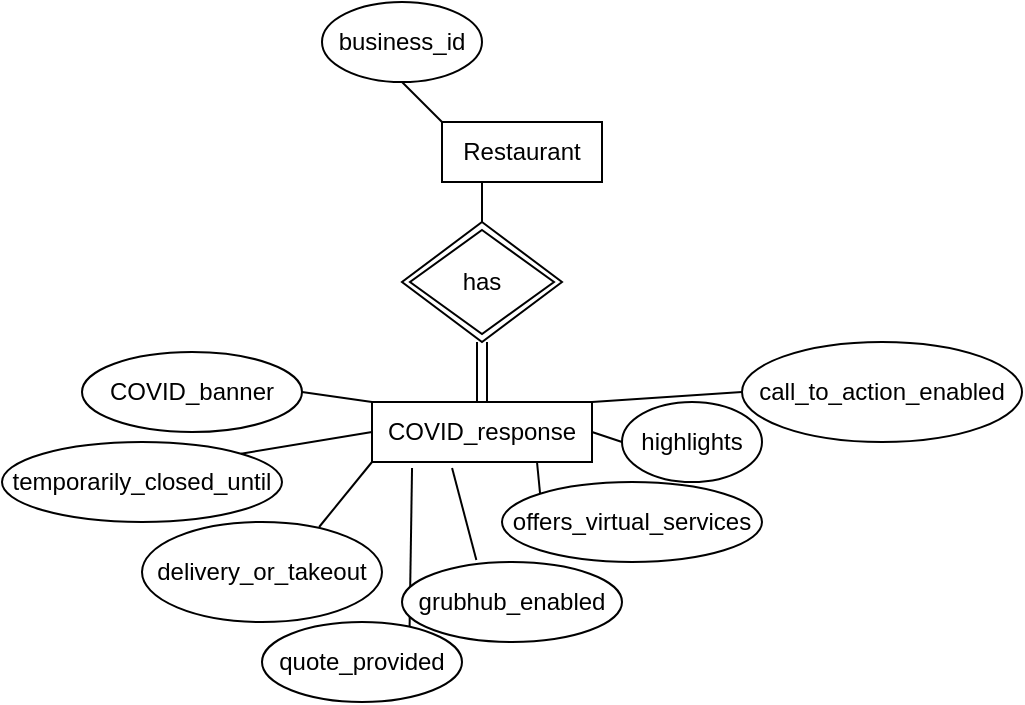 <mxfile version="17.1.2" type="device"><diagram id="XaELZ5NO2SX9R71SRK-N" name="Page-1"><mxGraphModel dx="750" dy="691" grid="1" gridSize="10" guides="1" tooltips="1" connect="1" arrows="1" fold="1" page="1" pageScale="1" pageWidth="850" pageHeight="1100" math="0" shadow="0"><root><mxCell id="0"/><mxCell id="1" parent="0"/><mxCell id="uGbAIgkfDKjaz93OZ35K-1" value="Restaurant" style="rounded=0;whiteSpace=wrap;html=1;" parent="1" vertex="1"><mxGeometry x="320" y="270" width="80" height="30" as="geometry"/></mxCell><mxCell id="uGbAIgkfDKjaz93OZ35K-2" value="business_id" style="ellipse;whiteSpace=wrap;html=1;" parent="1" vertex="1"><mxGeometry x="260" y="210" width="80" height="40" as="geometry"/></mxCell><mxCell id="uGbAIgkfDKjaz93OZ35K-3" value="" style="endArrow=none;html=1;rounded=0;exitX=0;exitY=0;exitDx=0;exitDy=0;entryX=0.5;entryY=1;entryDx=0;entryDy=0;" parent="1" source="uGbAIgkfDKjaz93OZ35K-1" target="uGbAIgkfDKjaz93OZ35K-2" edge="1"><mxGeometry width="50" height="50" relative="1" as="geometry"><mxPoint x="350" y="330" as="sourcePoint"/><mxPoint x="380" y="250" as="targetPoint"/></mxGeometry></mxCell><mxCell id="uGbAIgkfDKjaz93OZ35K-6" value="" style="shape=link;html=1;rounded=0;width=-5;entryX=0.5;entryY=1;entryDx=0;entryDy=0;exitX=0.5;exitY=0;exitDx=0;exitDy=0;" parent="1" source="uGbAIgkfDKjaz93OZ35K-10" target="uGbAIgkfDKjaz93OZ35K-7" edge="1"><mxGeometry width="100" relative="1" as="geometry"><mxPoint x="340" y="460" as="sourcePoint"/><mxPoint x="340" y="390" as="targetPoint"/></mxGeometry></mxCell><mxCell id="uGbAIgkfDKjaz93OZ35K-7" value="has" style="shape=rhombus;double=1;perimeter=rhombusPerimeter;whiteSpace=wrap;html=1;align=center;" parent="1" vertex="1"><mxGeometry x="300" y="320" width="80" height="60" as="geometry"/></mxCell><mxCell id="uGbAIgkfDKjaz93OZ35K-9" value="" style="endArrow=none;html=1;rounded=0;exitX=0.5;exitY=0;exitDx=0;exitDy=0;entryX=0.25;entryY=1;entryDx=0;entryDy=0;" parent="1" source="uGbAIgkfDKjaz93OZ35K-7" target="uGbAIgkfDKjaz93OZ35K-1" edge="1"><mxGeometry width="50" height="50" relative="1" as="geometry"><mxPoint x="350" y="330" as="sourcePoint"/><mxPoint x="400" y="280" as="targetPoint"/></mxGeometry></mxCell><mxCell id="uGbAIgkfDKjaz93OZ35K-10" value="COVID_response" style="rounded=0;whiteSpace=wrap;html=1;" parent="1" vertex="1"><mxGeometry x="285" y="410" width="110" height="30" as="geometry"/></mxCell><mxCell id="uGbAIgkfDKjaz93OZ35K-12" value="delivery_or_takeout" style="ellipse;whiteSpace=wrap;html=1;" parent="1" vertex="1"><mxGeometry x="170" y="470" width="120" height="50" as="geometry"/></mxCell><mxCell id="uGbAIgkfDKjaz93OZ35K-13" value="" style="endArrow=none;html=1;rounded=0;exitX=0;exitY=1;exitDx=0;exitDy=0;entryX=0.738;entryY=0.05;entryDx=0;entryDy=0;entryPerimeter=0;" parent="1" source="uGbAIgkfDKjaz93OZ35K-10" target="uGbAIgkfDKjaz93OZ35K-12" edge="1"><mxGeometry width="50" height="50" relative="1" as="geometry"><mxPoint x="270" y="530" as="sourcePoint"/><mxPoint x="330" y="510" as="targetPoint"/></mxGeometry></mxCell><mxCell id="uGbAIgkfDKjaz93OZ35K-14" value="quote_provided" style="ellipse;whiteSpace=wrap;html=1;" parent="1" vertex="1"><mxGeometry x="230" y="520" width="100" height="40" as="geometry"/></mxCell><mxCell id="uGbAIgkfDKjaz93OZ35K-15" value="" style="endArrow=none;html=1;rounded=0;exitX=0.182;exitY=1.1;exitDx=0;exitDy=0;entryX=0.738;entryY=0.05;entryDx=0;entryDy=0;entryPerimeter=0;exitPerimeter=0;" parent="1" source="uGbAIgkfDKjaz93OZ35K-10" target="uGbAIgkfDKjaz93OZ35K-14" edge="1"><mxGeometry width="50" height="50" relative="1" as="geometry"><mxPoint x="375" y="455" as="sourcePoint"/><mxPoint x="420" y="525" as="targetPoint"/></mxGeometry></mxCell><mxCell id="uGbAIgkfDKjaz93OZ35K-16" value="grubhub_enabled" style="ellipse;whiteSpace=wrap;html=1;" parent="1" vertex="1"><mxGeometry x="300" y="490" width="110" height="40" as="geometry"/></mxCell><mxCell id="uGbAIgkfDKjaz93OZ35K-17" value="" style="endArrow=none;html=1;rounded=0;exitX=0.364;exitY=1.1;exitDx=0;exitDy=0;exitPerimeter=0;entryX=0.338;entryY=-0.025;entryDx=0;entryDy=0;entryPerimeter=0;" parent="1" source="uGbAIgkfDKjaz93OZ35K-10" target="uGbAIgkfDKjaz93OZ35K-16" edge="1"><mxGeometry width="50" height="50" relative="1" as="geometry"><mxPoint x="460" y="460" as="sourcePoint"/><mxPoint x="505" y="530" as="targetPoint"/></mxGeometry></mxCell><mxCell id="uGbAIgkfDKjaz93OZ35K-18" value="temporarily_closed_until" style="ellipse;whiteSpace=wrap;html=1;" parent="1" vertex="1"><mxGeometry x="100" y="430" width="140" height="40" as="geometry"/></mxCell><mxCell id="uGbAIgkfDKjaz93OZ35K-19" value="" style="endArrow=none;html=1;rounded=0;exitX=0;exitY=0.5;exitDx=0;exitDy=0;entryX=1;entryY=0;entryDx=0;entryDy=0;" parent="1" target="uGbAIgkfDKjaz93OZ35K-18" edge="1" source="uGbAIgkfDKjaz93OZ35K-10"><mxGeometry width="50" height="50" relative="1" as="geometry"><mxPoint x="235" y="400" as="sourcePoint"/><mxPoint x="280" y="470" as="targetPoint"/></mxGeometry></mxCell><mxCell id="uGbAIgkfDKjaz93OZ35K-20" value="offers_virtual_services" style="ellipse;whiteSpace=wrap;html=1;" parent="1" vertex="1"><mxGeometry x="350" y="450" width="130" height="40" as="geometry"/></mxCell><mxCell id="uGbAIgkfDKjaz93OZ35K-21" value="" style="endArrow=none;html=1;rounded=0;exitX=0.75;exitY=1;exitDx=0;exitDy=0;entryX=0;entryY=0;entryDx=0;entryDy=0;" parent="1" target="uGbAIgkfDKjaz93OZ35K-20" edge="1" source="uGbAIgkfDKjaz93OZ35K-10"><mxGeometry width="50" height="50" relative="1" as="geometry"><mxPoint x="495" y="400" as="sourcePoint"/><mxPoint x="540" y="470" as="targetPoint"/></mxGeometry></mxCell><mxCell id="43mGTP1kXfaDbsi-lHQA-1" value="highlights" style="ellipse;whiteSpace=wrap;html=1;" vertex="1" parent="1"><mxGeometry x="410" y="410" width="70" height="40" as="geometry"/></mxCell><mxCell id="43mGTP1kXfaDbsi-lHQA-2" value="" style="endArrow=none;html=1;rounded=0;exitX=1;exitY=0.5;exitDx=0;exitDy=0;entryX=0;entryY=0.5;entryDx=0;entryDy=0;" edge="1" parent="1" target="43mGTP1kXfaDbsi-lHQA-1" source="uGbAIgkfDKjaz93OZ35K-10"><mxGeometry width="50" height="50" relative="1" as="geometry"><mxPoint x="417.5" y="400" as="sourcePoint"/><mxPoint x="590" y="430" as="targetPoint"/></mxGeometry></mxCell><mxCell id="43mGTP1kXfaDbsi-lHQA-3" value="call_to_action_enabled" style="ellipse;whiteSpace=wrap;html=1;" vertex="1" parent="1"><mxGeometry x="470" y="380" width="140" height="50" as="geometry"/></mxCell><mxCell id="43mGTP1kXfaDbsi-lHQA-4" value="" style="endArrow=none;html=1;rounded=0;exitX=1;exitY=0;exitDx=0;exitDy=0;entryX=0;entryY=0.5;entryDx=0;entryDy=0;" edge="1" parent="1" target="43mGTP1kXfaDbsi-lHQA-3" source="uGbAIgkfDKjaz93OZ35K-10"><mxGeometry width="50" height="50" relative="1" as="geometry"><mxPoint x="450" y="395" as="sourcePoint"/><mxPoint x="645" y="400" as="targetPoint"/></mxGeometry></mxCell><mxCell id="43mGTP1kXfaDbsi-lHQA-6" value="COVID_banner" style="ellipse;whiteSpace=wrap;html=1;" vertex="1" parent="1"><mxGeometry x="140" y="385" width="110" height="40" as="geometry"/></mxCell><mxCell id="43mGTP1kXfaDbsi-lHQA-7" value="" style="endArrow=none;html=1;rounded=0;exitX=0;exitY=0;exitDx=0;exitDy=0;entryX=1;entryY=0.5;entryDx=0;entryDy=0;" edge="1" parent="1" target="43mGTP1kXfaDbsi-lHQA-6" source="uGbAIgkfDKjaz93OZ35K-10"><mxGeometry width="50" height="50" relative="1" as="geometry"><mxPoint x="270" y="410" as="sourcePoint"/><mxPoint x="295" y="400" as="targetPoint"/></mxGeometry></mxCell></root></mxGraphModel></diagram></mxfile>